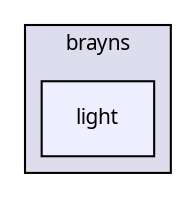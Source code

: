 digraph "light" {
  compound=true
  node [ fontsize="10", fontname="Sans"];
  edge [ labelfontsize="10", labelfontname="Sans"];
  subgraph clusterdir_03632e602207a0b43aa5488f1a38b51e {
    graph [ bgcolor="#ddddee", pencolor="black", label="brayns" fontname="Sans", fontsize="10", URL="dir_03632e602207a0b43aa5488f1a38b51e.html"]
  dir_41a7cdaf5172a0fc198c7fef1bba3b51 [shape=box, label="light", style="filled", fillcolor="#eeeeff", pencolor="black", URL="dir_41a7cdaf5172a0fc198c7fef1bba3b51.html"];
  }
}

